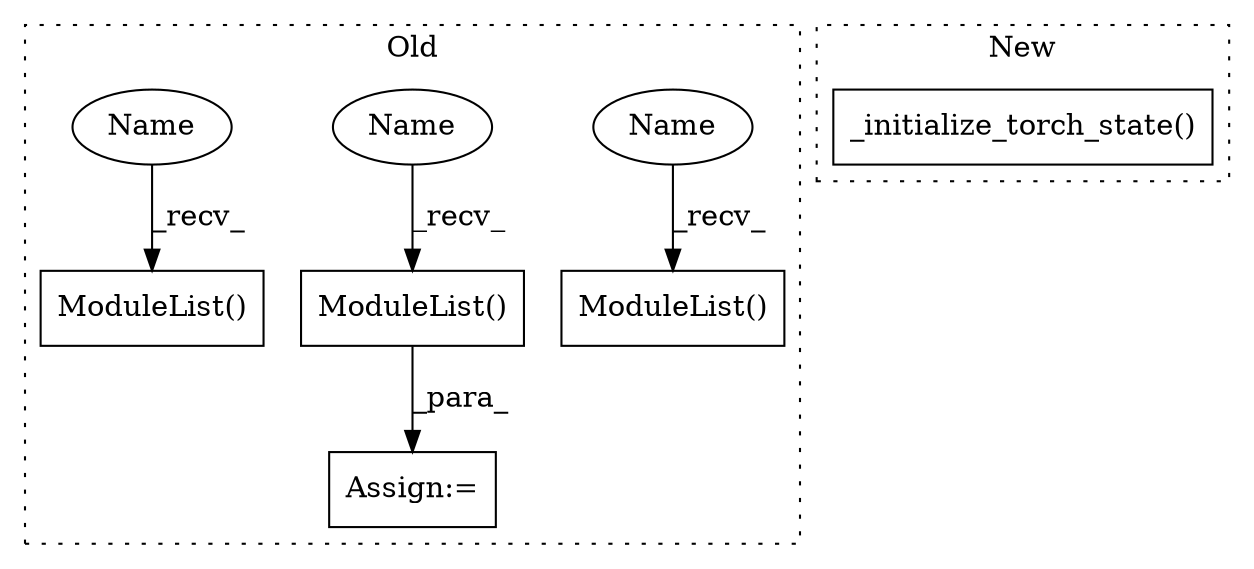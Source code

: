 digraph G {
subgraph cluster0 {
1 [label="ModuleList()" a="75" s="11947" l="15" shape="box"];
3 [label="ModuleList()" a="75" s="11892" l="15" shape="box"];
4 [label="Assign:=" a="68" s="11929" l="18" shape="box"];
5 [label="ModuleList()" a="75" s="12038" l="15" shape="box"];
6 [label="Name" a="87" s="11892" l="2" shape="ellipse"];
7 [label="Name" a="87" s="11947" l="2" shape="ellipse"];
8 [label="Name" a="87" s="12038" l="2" shape="ellipse"];
label = "Old";
style="dotted";
}
subgraph cluster1 {
2 [label="_initialize_torch_state()" a="75" s="15178" l="30" shape="box"];
label = "New";
style="dotted";
}
1 -> 4 [label="_para_"];
6 -> 3 [label="_recv_"];
7 -> 1 [label="_recv_"];
8 -> 5 [label="_recv_"];
}